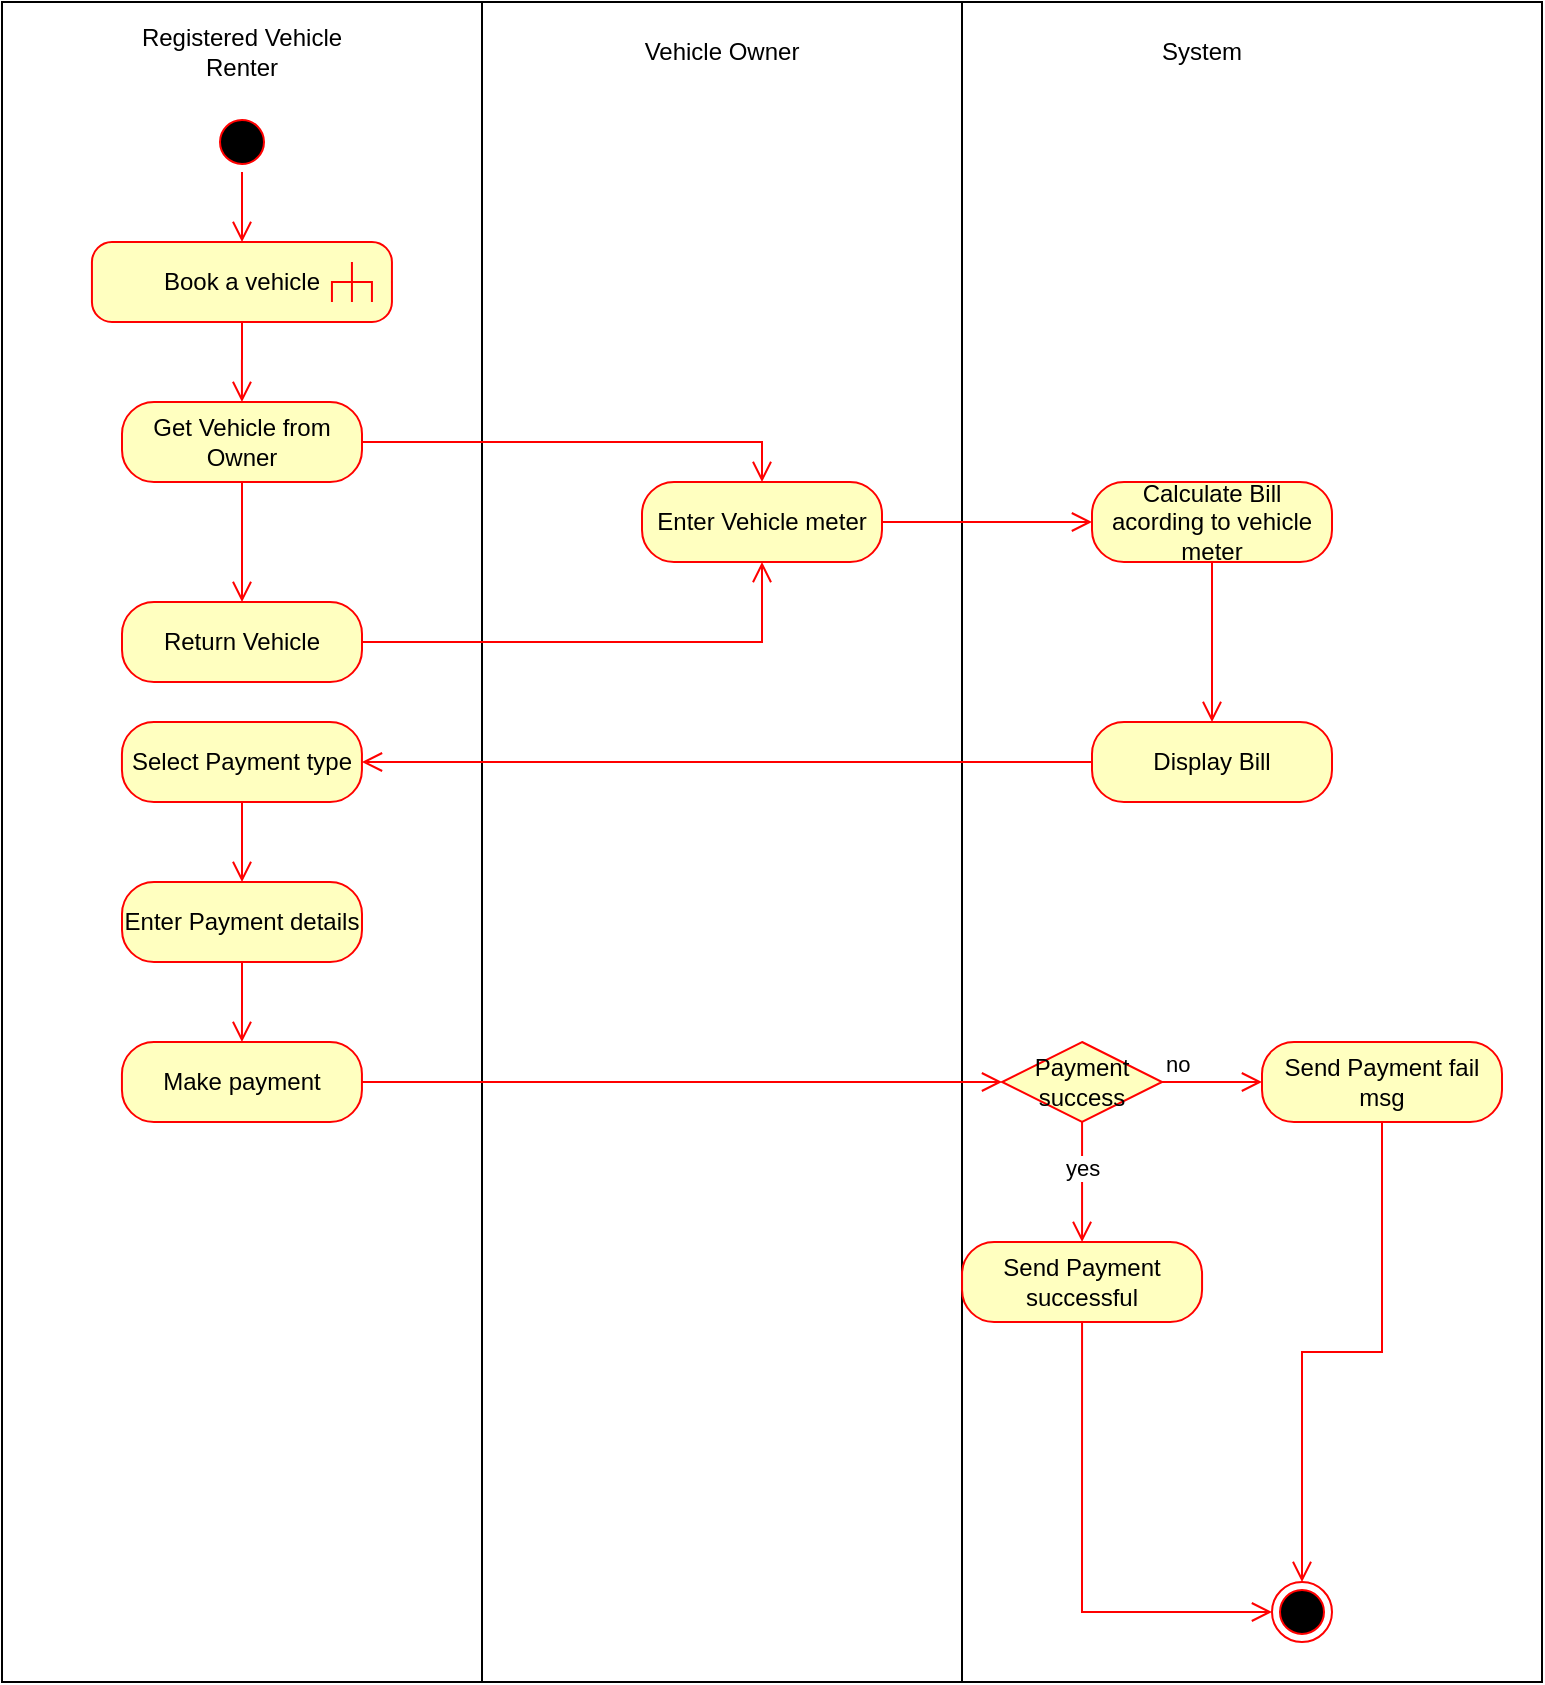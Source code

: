 <mxfile version="21.7.5" type="device">
  <diagram name="Page-1" id="IOapeXRwTuUWi-dIo0kQ">
    <mxGraphModel dx="1293" dy="756" grid="1" gridSize="10" guides="1" tooltips="1" connect="1" arrows="1" fold="1" page="1" pageScale="1" pageWidth="850" pageHeight="1100" math="0" shadow="0">
      <root>
        <mxCell id="0" />
        <mxCell id="1" parent="0" />
        <mxCell id="ycMpsAOuZf68Req7lLvs-45" value="" style="html=1;dashed=0;whiteSpace=wrap;fillColor=none;movable=1;resizable=1;rotatable=1;deletable=1;editable=1;locked=0;connectable=1;" parent="1" vertex="1">
          <mxGeometry x="480" width="240" height="840" as="geometry" />
        </mxCell>
        <mxCell id="ycMpsAOuZf68Req7lLvs-46" value="" style="html=1;dashed=0;whiteSpace=wrap;fillColor=none;movable=1;resizable=1;rotatable=1;deletable=1;editable=1;locked=0;connectable=1;" parent="1" vertex="1">
          <mxGeometry x="720" width="290" height="840" as="geometry" />
        </mxCell>
        <mxCell id="ycMpsAOuZf68Req7lLvs-43" value="" style="html=1;dashed=0;whiteSpace=wrap;fillColor=none;movable=1;resizable=1;rotatable=1;deletable=1;editable=1;locked=0;connectable=1;" parent="1" vertex="1">
          <mxGeometry x="240" width="240" height="840" as="geometry" />
        </mxCell>
        <mxCell id="ycMpsAOuZf68Req7lLvs-21" value="Registered Vehicle Renter" style="text;html=1;strokeColor=none;fillColor=none;align=center;verticalAlign=middle;whiteSpace=wrap;rounded=0;" parent="1" vertex="1">
          <mxGeometry x="305" y="10" width="110" height="30" as="geometry" />
        </mxCell>
        <mxCell id="ycMpsAOuZf68Req7lLvs-24" value="" style="ellipse;html=1;shape=startState;fillColor=#000000;strokeColor=#ff0000;" parent="1" vertex="1">
          <mxGeometry x="345" y="55" width="30" height="30" as="geometry" />
        </mxCell>
        <mxCell id="ycMpsAOuZf68Req7lLvs-25" value="" style="edgeStyle=orthogonalEdgeStyle;html=1;verticalAlign=bottom;endArrow=open;endSize=8;strokeColor=#ff0000;rounded=0;" parent="1" source="ycMpsAOuZf68Req7lLvs-24" edge="1">
          <mxGeometry relative="1" as="geometry">
            <mxPoint x="360" y="120" as="targetPoint" />
          </mxGeometry>
        </mxCell>
        <mxCell id="ycMpsAOuZf68Req7lLvs-27" value="" style="edgeStyle=orthogonalEdgeStyle;html=1;verticalAlign=bottom;endArrow=open;endSize=8;strokeColor=#ff0000;rounded=0;entryX=0.5;entryY=0;entryDx=0;entryDy=0;" parent="1" edge="1">
          <mxGeometry relative="1" as="geometry">
            <mxPoint x="359.97" y="200" as="targetPoint" />
            <mxPoint x="360" y="160" as="sourcePoint" />
          </mxGeometry>
        </mxCell>
        <mxCell id="ycMpsAOuZf68Req7lLvs-47" value="Vehicle Owner" style="text;html=1;strokeColor=none;fillColor=none;align=center;verticalAlign=middle;whiteSpace=wrap;rounded=0;" parent="1" vertex="1">
          <mxGeometry x="545" y="10" width="110" height="30" as="geometry" />
        </mxCell>
        <mxCell id="ycMpsAOuZf68Req7lLvs-48" value="System" style="text;html=1;strokeColor=none;fillColor=none;align=center;verticalAlign=middle;whiteSpace=wrap;rounded=0;" parent="1" vertex="1">
          <mxGeometry x="785" y="10" width="110" height="30" as="geometry" />
        </mxCell>
        <mxCell id="CGK39F_u_S3hTzvkllJn-3" value="Book a vehicle" style="html=1;shape=mxgraph.sysml.callBehAct;whiteSpace=wrap;align=center;fillColor=#FFFFC0;strokeColor=#FF0000;" parent="1" vertex="1">
          <mxGeometry x="284.97" y="120" width="150" height="40" as="geometry" />
        </mxCell>
        <mxCell id="CGK39F_u_S3hTzvkllJn-5" value="Get Vehicle from Owner" style="rounded=1;whiteSpace=wrap;html=1;arcSize=40;fontColor=#000000;fillColor=#ffffc0;strokeColor=#ff0000;" parent="1" vertex="1">
          <mxGeometry x="300" y="200" width="120" height="40" as="geometry" />
        </mxCell>
        <mxCell id="CGK39F_u_S3hTzvkllJn-6" value="" style="edgeStyle=orthogonalEdgeStyle;html=1;verticalAlign=bottom;endArrow=open;endSize=8;strokeColor=#ff0000;rounded=0;entryX=0.5;entryY=0;entryDx=0;entryDy=0;" parent="1" source="CGK39F_u_S3hTzvkllJn-5" target="CGK39F_u_S3hTzvkllJn-7" edge="1">
          <mxGeometry relative="1" as="geometry">
            <mxPoint x="360" y="300" as="targetPoint" />
            <Array as="points">
              <mxPoint x="620" y="220" />
            </Array>
          </mxGeometry>
        </mxCell>
        <mxCell id="CGK39F_u_S3hTzvkllJn-7" value="Enter Vehicle meter" style="rounded=1;whiteSpace=wrap;html=1;arcSize=40;fontColor=#000000;fillColor=#ffffc0;strokeColor=#ff0000;" parent="1" vertex="1">
          <mxGeometry x="560" y="240" width="120" height="40" as="geometry" />
        </mxCell>
        <mxCell id="CGK39F_u_S3hTzvkllJn-8" value="" style="edgeStyle=orthogonalEdgeStyle;html=1;verticalAlign=bottom;endArrow=open;endSize=8;strokeColor=#ff0000;rounded=0;exitX=1;exitY=0.5;exitDx=0;exitDy=0;" parent="1" source="CGK39F_u_S3hTzvkllJn-9" target="CGK39F_u_S3hTzvkllJn-7" edge="1">
          <mxGeometry relative="1" as="geometry">
            <mxPoint x="610" y="300" as="targetPoint" />
          </mxGeometry>
        </mxCell>
        <mxCell id="CGK39F_u_S3hTzvkllJn-9" value="Return Vehicle" style="rounded=1;whiteSpace=wrap;html=1;arcSize=40;fontColor=#000000;fillColor=#ffffc0;strokeColor=#ff0000;" parent="1" vertex="1">
          <mxGeometry x="300" y="300" width="120" height="40" as="geometry" />
        </mxCell>
        <mxCell id="CGK39F_u_S3hTzvkllJn-10" value="" style="edgeStyle=orthogonalEdgeStyle;html=1;verticalAlign=bottom;endArrow=open;endSize=8;strokeColor=#ff0000;rounded=0;exitX=0.5;exitY=1;exitDx=0;exitDy=0;" parent="1" source="CGK39F_u_S3hTzvkllJn-5" target="CGK39F_u_S3hTzvkllJn-9" edge="1">
          <mxGeometry relative="1" as="geometry">
            <mxPoint x="369.97" y="210" as="targetPoint" />
            <mxPoint x="370" y="170" as="sourcePoint" />
          </mxGeometry>
        </mxCell>
        <mxCell id="CGK39F_u_S3hTzvkllJn-11" value="Calculate Bill acording to vehicle meter" style="rounded=1;whiteSpace=wrap;html=1;arcSize=40;fontColor=#000000;fillColor=#ffffc0;strokeColor=#ff0000;" parent="1" vertex="1">
          <mxGeometry x="785" y="240" width="120" height="40" as="geometry" />
        </mxCell>
        <mxCell id="CGK39F_u_S3hTzvkllJn-12" value="" style="edgeStyle=orthogonalEdgeStyle;html=1;verticalAlign=bottom;endArrow=open;endSize=8;strokeColor=#ff0000;rounded=0;entryX=0.5;entryY=0;entryDx=0;entryDy=0;" parent="1" source="CGK39F_u_S3hTzvkllJn-11" target="CGK39F_u_S3hTzvkllJn-14" edge="1">
          <mxGeometry relative="1" as="geometry">
            <mxPoint x="845" y="340" as="targetPoint" />
          </mxGeometry>
        </mxCell>
        <mxCell id="CGK39F_u_S3hTzvkllJn-13" value="" style="edgeStyle=orthogonalEdgeStyle;html=1;verticalAlign=bottom;endArrow=open;endSize=8;strokeColor=#ff0000;rounded=0;exitX=1;exitY=0.5;exitDx=0;exitDy=0;entryX=0;entryY=0.5;entryDx=0;entryDy=0;" parent="1" source="CGK39F_u_S3hTzvkllJn-7" target="CGK39F_u_S3hTzvkllJn-11" edge="1">
          <mxGeometry relative="1" as="geometry">
            <mxPoint x="855" y="350" as="targetPoint" />
            <mxPoint x="855" y="290" as="sourcePoint" />
          </mxGeometry>
        </mxCell>
        <mxCell id="CGK39F_u_S3hTzvkllJn-14" value="Display Bill" style="rounded=1;whiteSpace=wrap;html=1;arcSize=40;fontColor=#000000;fillColor=#ffffc0;strokeColor=#ff0000;" parent="1" vertex="1">
          <mxGeometry x="785" y="360" width="120" height="40" as="geometry" />
        </mxCell>
        <mxCell id="CGK39F_u_S3hTzvkllJn-15" value="Select Payment type" style="rounded=1;whiteSpace=wrap;html=1;arcSize=40;fontColor=#000000;fillColor=#ffffc0;strokeColor=#ff0000;" parent="1" vertex="1">
          <mxGeometry x="299.97" y="360" width="120" height="40" as="geometry" />
        </mxCell>
        <mxCell id="CGK39F_u_S3hTzvkllJn-16" value="" style="edgeStyle=orthogonalEdgeStyle;html=1;verticalAlign=bottom;endArrow=open;endSize=8;strokeColor=#ff0000;rounded=0;entryX=0.5;entryY=0;entryDx=0;entryDy=0;" parent="1" source="CGK39F_u_S3hTzvkllJn-15" target="CGK39F_u_S3hTzvkllJn-18" edge="1">
          <mxGeometry relative="1" as="geometry">
            <mxPoint x="359.97" y="460" as="targetPoint" />
            <Array as="points">
              <mxPoint x="360" y="430" />
              <mxPoint x="360" y="430" />
            </Array>
          </mxGeometry>
        </mxCell>
        <mxCell id="CGK39F_u_S3hTzvkllJn-17" value="" style="edgeStyle=orthogonalEdgeStyle;html=1;verticalAlign=bottom;endArrow=open;endSize=8;strokeColor=#ff0000;rounded=0;entryX=1;entryY=0.5;entryDx=0;entryDy=0;" parent="1" source="CGK39F_u_S3hTzvkllJn-14" target="CGK39F_u_S3hTzvkllJn-15" edge="1">
          <mxGeometry relative="1" as="geometry">
            <mxPoint x="855" y="350" as="targetPoint" />
            <mxPoint x="855" y="290" as="sourcePoint" />
          </mxGeometry>
        </mxCell>
        <mxCell id="CGK39F_u_S3hTzvkllJn-18" value="Enter Payment details" style="rounded=1;whiteSpace=wrap;html=1;arcSize=40;fontColor=#000000;fillColor=#ffffc0;strokeColor=#ff0000;" parent="1" vertex="1">
          <mxGeometry x="300" y="440" width="120" height="40" as="geometry" />
        </mxCell>
        <mxCell id="CGK39F_u_S3hTzvkllJn-26" value="Make payment" style="rounded=1;whiteSpace=wrap;html=1;arcSize=40;fontColor=#000000;fillColor=#ffffc0;strokeColor=#ff0000;" parent="1" vertex="1">
          <mxGeometry x="299.97" y="520" width="120" height="40" as="geometry" />
        </mxCell>
        <mxCell id="CGK39F_u_S3hTzvkllJn-27" value="" style="edgeStyle=orthogonalEdgeStyle;html=1;verticalAlign=bottom;endArrow=open;endSize=8;strokeColor=#ff0000;rounded=0;entryX=0.5;entryY=0;entryDx=0;entryDy=0;exitX=0.5;exitY=1;exitDx=0;exitDy=0;" parent="1" source="CGK39F_u_S3hTzvkllJn-18" target="CGK39F_u_S3hTzvkllJn-26" edge="1">
          <mxGeometry relative="1" as="geometry">
            <mxPoint x="370" y="450" as="targetPoint" />
            <mxPoint x="370" y="410" as="sourcePoint" />
            <Array as="points">
              <mxPoint x="360" y="500" />
              <mxPoint x="360" y="500" />
            </Array>
          </mxGeometry>
        </mxCell>
        <mxCell id="CGK39F_u_S3hTzvkllJn-28" value="Payment success" style="rhombus;whiteSpace=wrap;html=1;fontColor=#000000;fillColor=#ffffc0;strokeColor=#ff0000;" parent="1" vertex="1">
          <mxGeometry x="740.03" y="520" width="80" height="40" as="geometry" />
        </mxCell>
        <mxCell id="CGK39F_u_S3hTzvkllJn-29" value="no" style="edgeStyle=orthogonalEdgeStyle;html=1;align=left;verticalAlign=bottom;endArrow=open;endSize=8;strokeColor=#ff0000;rounded=0;entryX=0;entryY=0.5;entryDx=0;entryDy=0;" parent="1" source="CGK39F_u_S3hTzvkllJn-28" target="CGK39F_u_S3hTzvkllJn-37" edge="1">
          <mxGeometry x="-1" relative="1" as="geometry">
            <mxPoint x="870" y="540" as="targetPoint" />
          </mxGeometry>
        </mxCell>
        <mxCell id="CGK39F_u_S3hTzvkllJn-30" value="yes" style="edgeStyle=orthogonalEdgeStyle;html=1;align=left;verticalAlign=top;endArrow=open;endSize=8;strokeColor=#ff0000;rounded=0;" parent="1" source="CGK39F_u_S3hTzvkllJn-28" target="CGK39F_u_S3hTzvkllJn-34" edge="1">
          <mxGeometry x="-0.669" y="-10" relative="1" as="geometry">
            <mxPoint x="780.03" y="620" as="targetPoint" />
            <mxPoint as="offset" />
          </mxGeometry>
        </mxCell>
        <mxCell id="CGK39F_u_S3hTzvkllJn-31" value="" style="edgeStyle=orthogonalEdgeStyle;html=1;verticalAlign=bottom;endArrow=open;endSize=8;strokeColor=#ff0000;rounded=0;entryX=0;entryY=0.5;entryDx=0;entryDy=0;exitX=1;exitY=0.5;exitDx=0;exitDy=0;" parent="1" source="CGK39F_u_S3hTzvkllJn-26" target="CGK39F_u_S3hTzvkllJn-28" edge="1">
          <mxGeometry relative="1" as="geometry">
            <mxPoint x="330.03" y="450" as="targetPoint" />
            <mxPoint x="380" y="540" as="sourcePoint" />
            <Array as="points" />
          </mxGeometry>
        </mxCell>
        <mxCell id="CGK39F_u_S3hTzvkllJn-34" value="Send Payment successful" style="rounded=1;whiteSpace=wrap;html=1;arcSize=40;fontColor=#000000;fillColor=#ffffc0;strokeColor=#ff0000;" parent="1" vertex="1">
          <mxGeometry x="720.03" y="620" width="120" height="40" as="geometry" />
        </mxCell>
        <mxCell id="CGK39F_u_S3hTzvkllJn-37" value="Send Payment fail msg" style="rounded=1;whiteSpace=wrap;html=1;arcSize=40;fontColor=#000000;fillColor=#ffffc0;strokeColor=#ff0000;" parent="1" vertex="1">
          <mxGeometry x="870" y="520" width="120" height="40" as="geometry" />
        </mxCell>
        <mxCell id="CGK39F_u_S3hTzvkllJn-38" value="" style="ellipse;html=1;shape=endState;fillColor=#000000;strokeColor=#ff0000;" parent="1" vertex="1">
          <mxGeometry x="875" y="790" width="30" height="30" as="geometry" />
        </mxCell>
        <mxCell id="CGK39F_u_S3hTzvkllJn-39" value="" style="edgeStyle=orthogonalEdgeStyle;html=1;verticalAlign=bottom;endArrow=open;endSize=8;strokeColor=#ff0000;rounded=0;entryX=0.5;entryY=0;entryDx=0;entryDy=0;exitX=0.5;exitY=1;exitDx=0;exitDy=0;" parent="1" source="CGK39F_u_S3hTzvkllJn-37" target="CGK39F_u_S3hTzvkllJn-38" edge="1">
          <mxGeometry relative="1" as="geometry">
            <mxPoint x="904.29" y="770" as="targetPoint" />
            <mxPoint x="904.29" y="690" as="sourcePoint" />
          </mxGeometry>
        </mxCell>
        <mxCell id="CGK39F_u_S3hTzvkllJn-40" value="" style="edgeStyle=orthogonalEdgeStyle;html=1;verticalAlign=bottom;endArrow=open;endSize=8;strokeColor=#ff0000;rounded=0;entryX=0;entryY=0.5;entryDx=0;entryDy=0;exitX=0.5;exitY=1;exitDx=0;exitDy=0;" parent="1" source="CGK39F_u_S3hTzvkllJn-34" target="CGK39F_u_S3hTzvkllJn-38" edge="1">
          <mxGeometry relative="1" as="geometry">
            <mxPoint x="900" y="800" as="targetPoint" />
            <mxPoint x="940" y="570" as="sourcePoint" />
          </mxGeometry>
        </mxCell>
      </root>
    </mxGraphModel>
  </diagram>
</mxfile>
